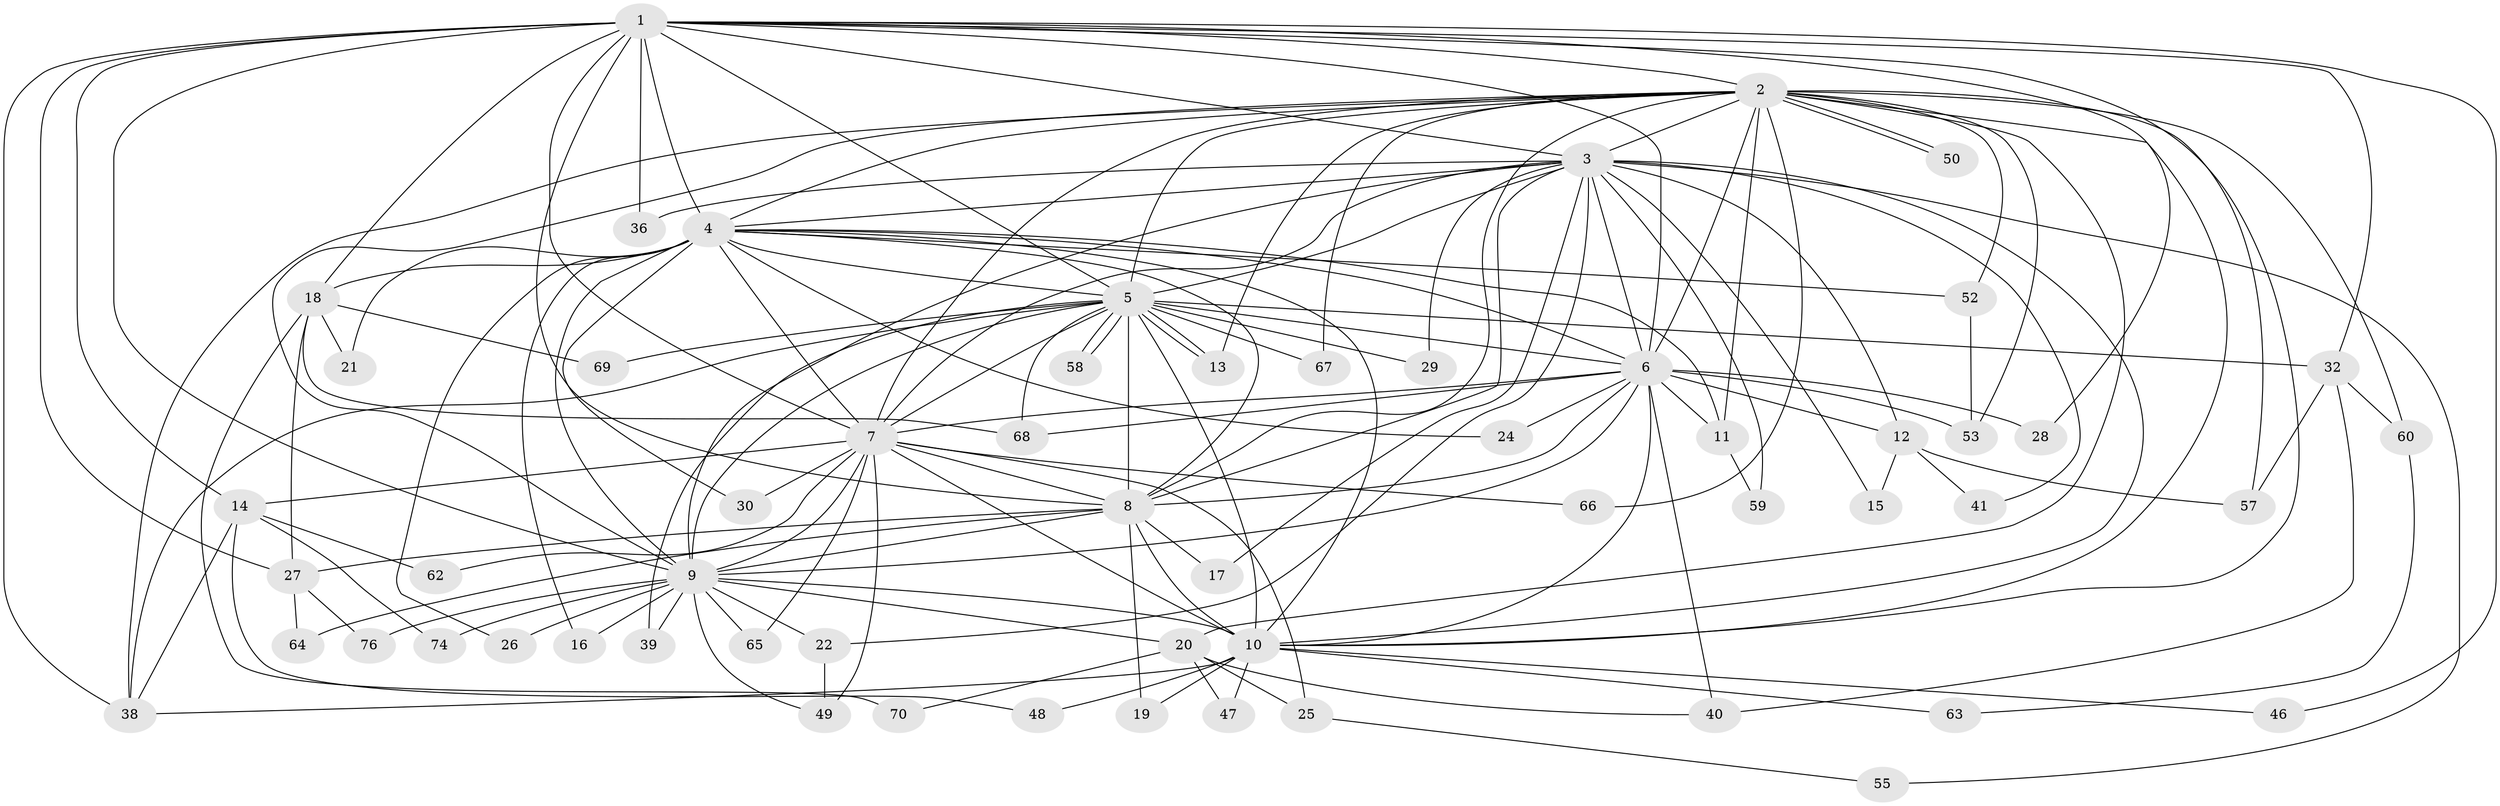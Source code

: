 // Generated by graph-tools (version 1.1) at 2025/23/03/03/25 07:23:40]
// undirected, 58 vertices, 152 edges
graph export_dot {
graph [start="1"]
  node [color=gray90,style=filled];
  1 [super="+31"];
  2 [super="+71"];
  3 [super="+23"];
  4 [super="+37"];
  5 [super="+33"];
  6 [super="+34"];
  7 [super="+43"];
  8;
  9 [super="+54"];
  10 [super="+73"];
  11;
  12;
  13 [super="+56"];
  14 [super="+42"];
  15;
  16;
  17;
  18 [super="+75"];
  19;
  20 [super="+35"];
  21;
  22;
  24;
  25;
  26;
  27 [super="+51"];
  28;
  29;
  30;
  32 [super="+45"];
  36;
  38 [super="+44"];
  39;
  40;
  41;
  46;
  47;
  48;
  49;
  50;
  52 [super="+61"];
  53;
  55;
  57 [super="+72"];
  58;
  59;
  60;
  62;
  63;
  64;
  65;
  66;
  67;
  68;
  69;
  70;
  74;
  76;
  1 -- 2;
  1 -- 3;
  1 -- 4 [weight=2];
  1 -- 5;
  1 -- 6;
  1 -- 7 [weight=2];
  1 -- 8;
  1 -- 9 [weight=2];
  1 -- 10;
  1 -- 14;
  1 -- 18;
  1 -- 27;
  1 -- 28;
  1 -- 32;
  1 -- 36;
  1 -- 38;
  1 -- 46;
  2 -- 3 [weight=2];
  2 -- 4;
  2 -- 5;
  2 -- 6;
  2 -- 7;
  2 -- 8;
  2 -- 9;
  2 -- 10;
  2 -- 20;
  2 -- 38;
  2 -- 50;
  2 -- 50;
  2 -- 52;
  2 -- 53;
  2 -- 57;
  2 -- 60;
  2 -- 66;
  2 -- 67;
  2 -- 11;
  2 -- 13;
  3 -- 4;
  3 -- 5;
  3 -- 6;
  3 -- 7;
  3 -- 8;
  3 -- 9;
  3 -- 10;
  3 -- 12;
  3 -- 15;
  3 -- 17;
  3 -- 22;
  3 -- 29;
  3 -- 36;
  3 -- 41;
  3 -- 55;
  3 -- 59;
  4 -- 5;
  4 -- 6;
  4 -- 7;
  4 -- 8;
  4 -- 9;
  4 -- 10;
  4 -- 11;
  4 -- 16;
  4 -- 18;
  4 -- 21;
  4 -- 24;
  4 -- 26;
  4 -- 30;
  4 -- 52;
  5 -- 6;
  5 -- 7;
  5 -- 8;
  5 -- 9;
  5 -- 10;
  5 -- 13 [weight=2];
  5 -- 13;
  5 -- 29;
  5 -- 32;
  5 -- 58;
  5 -- 58;
  5 -- 67;
  5 -- 68;
  5 -- 69;
  5 -- 39;
  5 -- 38;
  6 -- 7;
  6 -- 8;
  6 -- 9 [weight=2];
  6 -- 10;
  6 -- 11;
  6 -- 12;
  6 -- 24;
  6 -- 28;
  6 -- 40;
  6 -- 53;
  6 -- 68;
  7 -- 8;
  7 -- 9;
  7 -- 10;
  7 -- 14;
  7 -- 25;
  7 -- 30;
  7 -- 62;
  7 -- 65;
  7 -- 66;
  7 -- 49;
  8 -- 9;
  8 -- 10;
  8 -- 17;
  8 -- 19;
  8 -- 27;
  8 -- 64;
  9 -- 10;
  9 -- 16;
  9 -- 20 [weight=2];
  9 -- 22;
  9 -- 26;
  9 -- 39;
  9 -- 65;
  9 -- 74;
  9 -- 76;
  9 -- 49;
  10 -- 19;
  10 -- 46;
  10 -- 47;
  10 -- 48;
  10 -- 63;
  10 -- 38;
  11 -- 59;
  12 -- 15;
  12 -- 41;
  12 -- 57;
  14 -- 62;
  14 -- 74;
  14 -- 38;
  14 -- 48;
  18 -- 21;
  18 -- 69;
  18 -- 70;
  18 -- 68;
  18 -- 27;
  20 -- 25;
  20 -- 47;
  20 -- 40;
  20 -- 70;
  22 -- 49;
  25 -- 55;
  27 -- 64;
  27 -- 76;
  32 -- 60;
  32 -- 40;
  32 -- 57;
  52 -- 53;
  60 -- 63;
}
